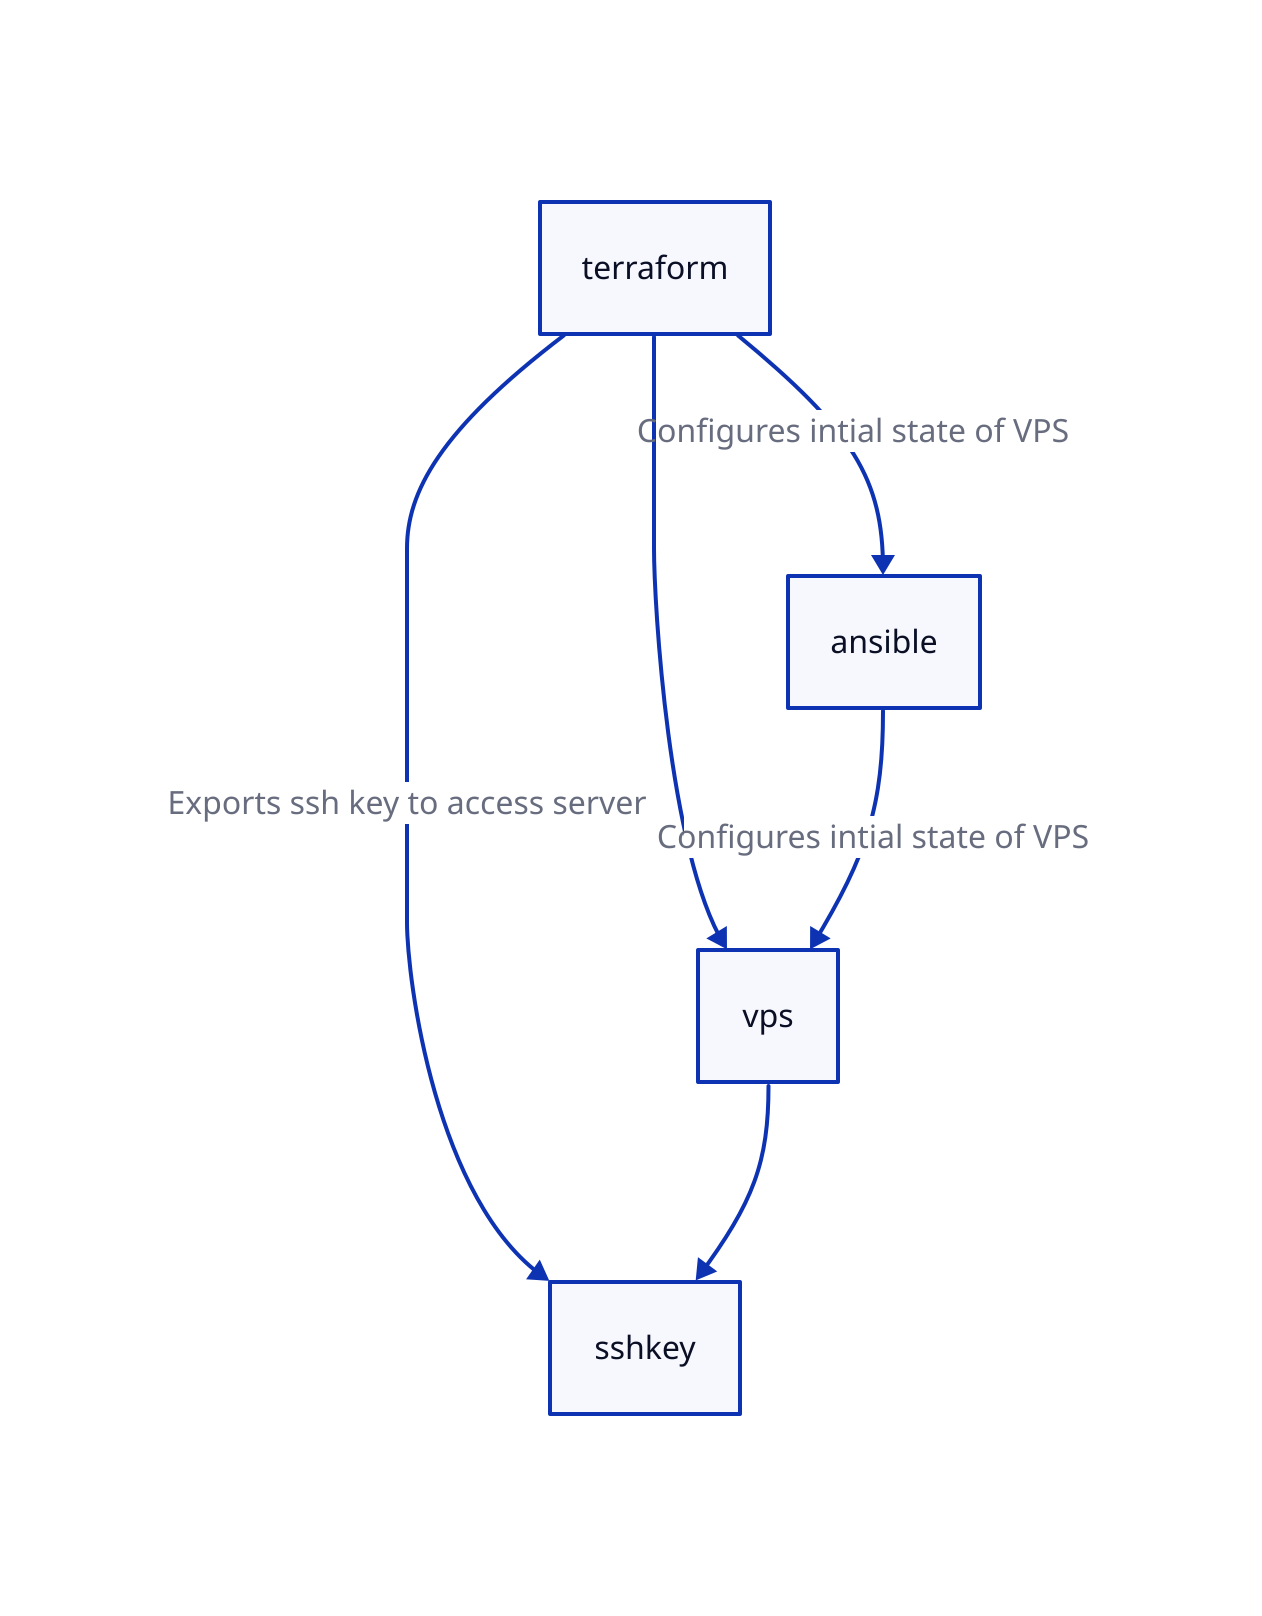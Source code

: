 terraform -> vps
terraform -> sshkey: Exports ssh key to access server
vps -> sshkey
terraform -> ansible -> vps: Configures intial state of VPS